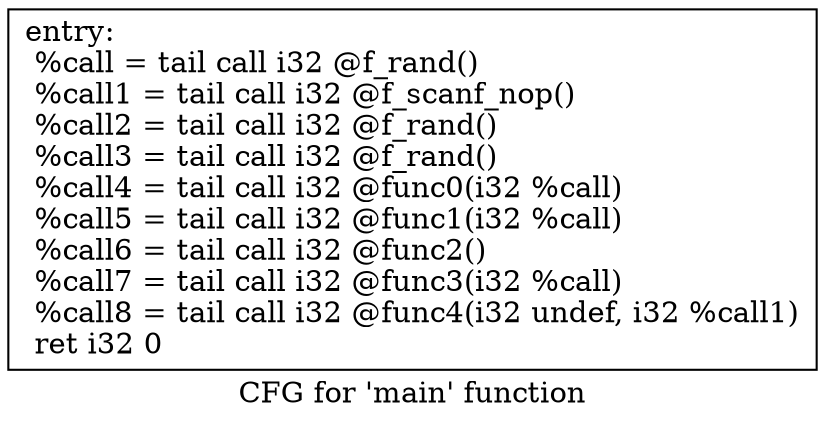 digraph "CFG for 'main' function" {
	label="CFG for 'main' function";

	Node0x560642d69e60 [shape=record,label="{entry:\l  %call = tail call i32 @f_rand()\l  %call1 = tail call i32 @f_scanf_nop()\l  %call2 = tail call i32 @f_rand()\l  %call3 = tail call i32 @f_rand()\l  %call4 = tail call i32 @func0(i32 %call)\l  %call5 = tail call i32 @func1(i32 %call)\l  %call6 = tail call i32 @func2()\l  %call7 = tail call i32 @func3(i32 %call)\l  %call8 = tail call i32 @func4(i32 undef, i32 %call1)\l  ret i32 0\l}"];
}
